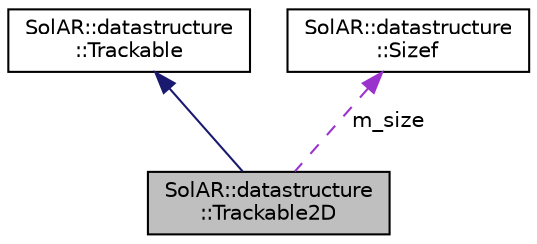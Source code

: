 digraph "SolAR::datastructure::Trackable2D"
{
  edge [fontname="Helvetica",fontsize="10",labelfontname="Helvetica",labelfontsize="10"];
  node [fontname="Helvetica",fontsize="10",shape=record];
  Node3 [label="SolAR::datastructure\l::Trackable2D",height=0.2,width=0.4,color="black", fillcolor="grey75", style="filled", fontcolor="black"];
  Node4 -> Node3 [dir="back",color="midnightblue",fontsize="10",style="solid",fontname="Helvetica"];
  Node4 [label="SolAR::datastructure\l::Trackable",height=0.2,width=0.4,color="black", fillcolor="white", style="filled",URL="$class_sol_a_r_1_1datastructure_1_1_trackable.html",tooltip="This abstract class defines the generic trackable datastructure. "];
  Node5 -> Node3 [dir="back",color="darkorchid3",fontsize="10",style="dashed",label=" m_size" ,fontname="Helvetica"];
  Node5 [label="SolAR::datastructure\l::Sizef",height=0.2,width=0.4,color="black", fillcolor="white", style="filled",URL="$struct_sol_a_r_1_1datastructure_1_1_sizef.html",tooltip="A 2D size defined with floats. "];
}
